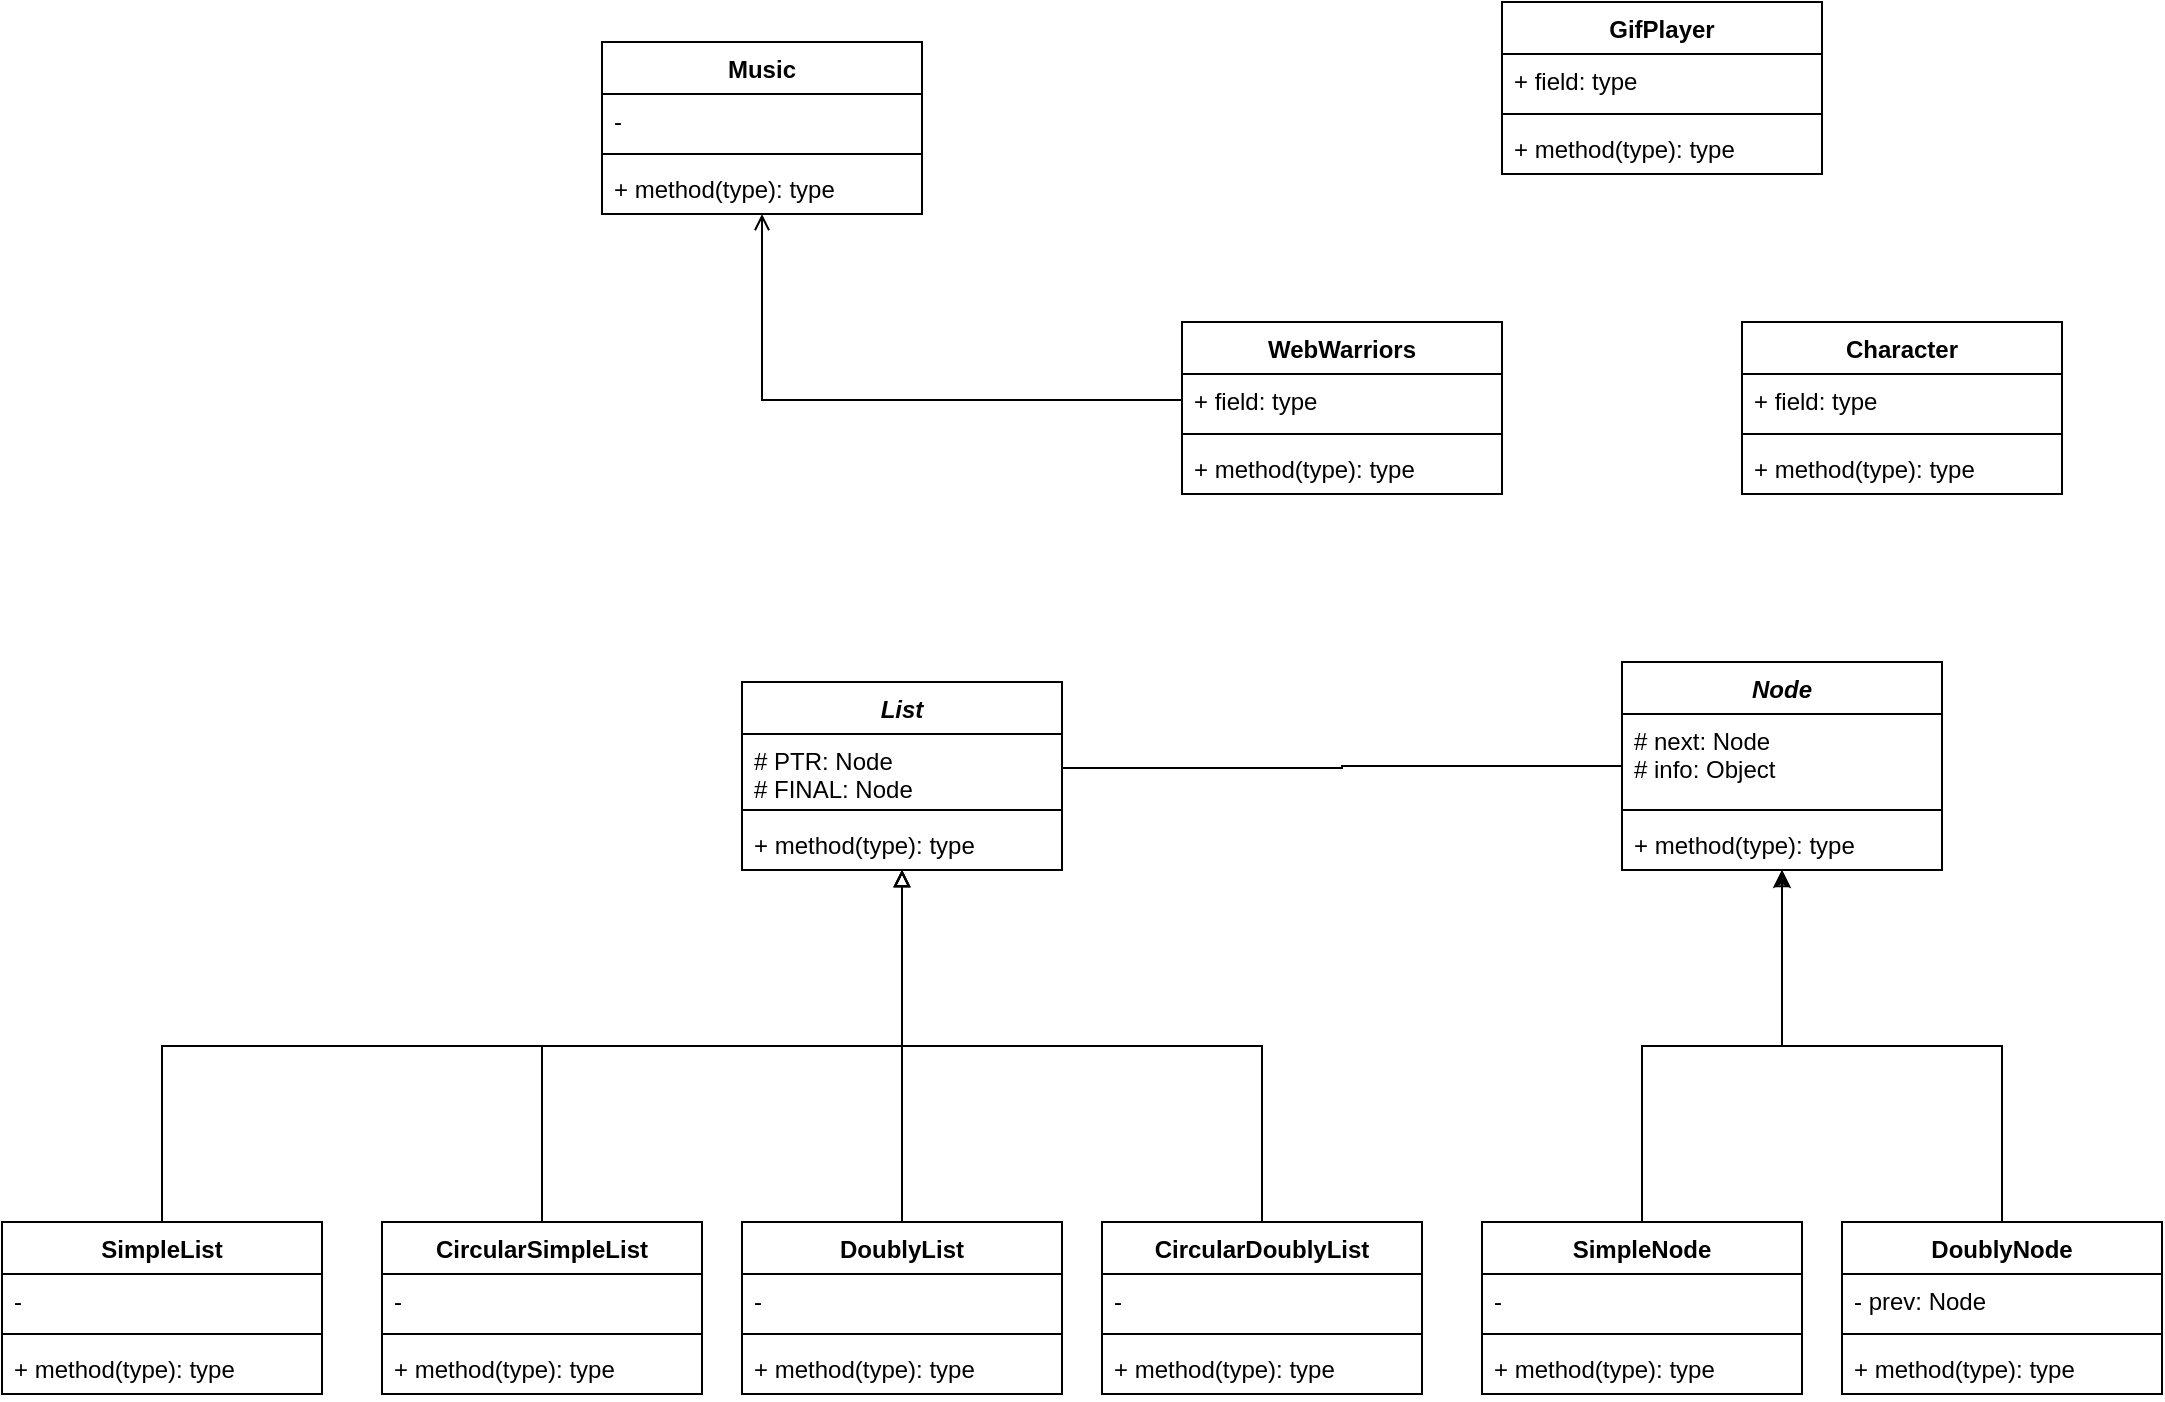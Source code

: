 <mxfile version="24.8.4">
  <diagram name="Página-1" id="no66G18aUI9NBCXY-a2u">
    <mxGraphModel dx="1500" dy="1573" grid="1" gridSize="10" guides="1" tooltips="1" connect="1" arrows="1" fold="1" page="1" pageScale="1" pageWidth="1169" pageHeight="827" math="0" shadow="0">
      <root>
        <mxCell id="0" />
        <mxCell id="1" parent="0" />
        <mxCell id="sptpfzLTfWeSHAtrSv20-1" value="WebWarriors" style="swimlane;fontStyle=1;align=center;verticalAlign=top;childLayout=stackLayout;horizontal=1;startSize=26;horizontalStack=0;resizeParent=1;resizeParentMax=0;resizeLast=0;collapsible=1;marginBottom=0;whiteSpace=wrap;html=1;" parent="1" vertex="1">
          <mxGeometry x="600" width="160" height="86" as="geometry" />
        </mxCell>
        <mxCell id="sptpfzLTfWeSHAtrSv20-2" value="+ field: type" style="text;strokeColor=none;fillColor=none;align=left;verticalAlign=top;spacingLeft=4;spacingRight=4;overflow=hidden;rotatable=0;points=[[0,0.5],[1,0.5]];portConstraint=eastwest;whiteSpace=wrap;html=1;" parent="sptpfzLTfWeSHAtrSv20-1" vertex="1">
          <mxGeometry y="26" width="160" height="26" as="geometry" />
        </mxCell>
        <mxCell id="sptpfzLTfWeSHAtrSv20-3" value="" style="line;strokeWidth=1;fillColor=none;align=left;verticalAlign=middle;spacingTop=-1;spacingLeft=3;spacingRight=3;rotatable=0;labelPosition=right;points=[];portConstraint=eastwest;strokeColor=inherit;" parent="sptpfzLTfWeSHAtrSv20-1" vertex="1">
          <mxGeometry y="52" width="160" height="8" as="geometry" />
        </mxCell>
        <mxCell id="sptpfzLTfWeSHAtrSv20-4" value="+ method(type): type" style="text;strokeColor=none;fillColor=none;align=left;verticalAlign=top;spacingLeft=4;spacingRight=4;overflow=hidden;rotatable=0;points=[[0,0.5],[1,0.5]];portConstraint=eastwest;whiteSpace=wrap;html=1;" parent="sptpfzLTfWeSHAtrSv20-1" vertex="1">
          <mxGeometry y="60" width="160" height="26" as="geometry" />
        </mxCell>
        <mxCell id="sptpfzLTfWeSHAtrSv20-5" value="&lt;i&gt;List&lt;/i&gt;" style="swimlane;fontStyle=1;align=center;verticalAlign=top;childLayout=stackLayout;horizontal=1;startSize=26;horizontalStack=0;resizeParent=1;resizeParentMax=0;resizeLast=0;collapsible=1;marginBottom=0;whiteSpace=wrap;html=1;" parent="1" vertex="1">
          <mxGeometry x="380" y="180" width="160" height="94" as="geometry" />
        </mxCell>
        <mxCell id="sptpfzLTfWeSHAtrSv20-6" value="# PTR: Node&lt;div&gt;# FINAL: Node&lt;/div&gt;" style="text;strokeColor=none;fillColor=none;align=left;verticalAlign=top;spacingLeft=4;spacingRight=4;overflow=hidden;rotatable=0;points=[[0,0.5],[1,0.5]];portConstraint=eastwest;whiteSpace=wrap;html=1;" parent="sptpfzLTfWeSHAtrSv20-5" vertex="1">
          <mxGeometry y="26" width="160" height="34" as="geometry" />
        </mxCell>
        <mxCell id="sptpfzLTfWeSHAtrSv20-7" value="" style="line;strokeWidth=1;fillColor=none;align=left;verticalAlign=middle;spacingTop=-1;spacingLeft=3;spacingRight=3;rotatable=0;labelPosition=right;points=[];portConstraint=eastwest;strokeColor=inherit;" parent="sptpfzLTfWeSHAtrSv20-5" vertex="1">
          <mxGeometry y="60" width="160" height="8" as="geometry" />
        </mxCell>
        <mxCell id="sptpfzLTfWeSHAtrSv20-8" value="+ method(type): type" style="text;strokeColor=none;fillColor=none;align=left;verticalAlign=top;spacingLeft=4;spacingRight=4;overflow=hidden;rotatable=0;points=[[0,0.5],[1,0.5]];portConstraint=eastwest;whiteSpace=wrap;html=1;" parent="sptpfzLTfWeSHAtrSv20-5" vertex="1">
          <mxGeometry y="68" width="160" height="26" as="geometry" />
        </mxCell>
        <mxCell id="sptpfzLTfWeSHAtrSv20-17" style="edgeStyle=orthogonalEdgeStyle;rounded=0;orthogonalLoop=1;jettySize=auto;html=1;exitX=0.5;exitY=0;exitDx=0;exitDy=0;endArrow=block;endFill=0;" parent="1" source="sptpfzLTfWeSHAtrSv20-9" target="sptpfzLTfWeSHAtrSv20-5" edge="1">
          <mxGeometry relative="1" as="geometry" />
        </mxCell>
        <mxCell id="sptpfzLTfWeSHAtrSv20-9" value="SimpleList" style="swimlane;fontStyle=1;align=center;verticalAlign=top;childLayout=stackLayout;horizontal=1;startSize=26;horizontalStack=0;resizeParent=1;resizeParentMax=0;resizeLast=0;collapsible=1;marginBottom=0;whiteSpace=wrap;html=1;" parent="1" vertex="1">
          <mxGeometry x="10" y="450" width="160" height="86" as="geometry" />
        </mxCell>
        <mxCell id="sptpfzLTfWeSHAtrSv20-10" value="-" style="text;strokeColor=none;fillColor=none;align=left;verticalAlign=top;spacingLeft=4;spacingRight=4;overflow=hidden;rotatable=0;points=[[0,0.5],[1,0.5]];portConstraint=eastwest;whiteSpace=wrap;html=1;" parent="sptpfzLTfWeSHAtrSv20-9" vertex="1">
          <mxGeometry y="26" width="160" height="26" as="geometry" />
        </mxCell>
        <mxCell id="sptpfzLTfWeSHAtrSv20-11" value="" style="line;strokeWidth=1;fillColor=none;align=left;verticalAlign=middle;spacingTop=-1;spacingLeft=3;spacingRight=3;rotatable=0;labelPosition=right;points=[];portConstraint=eastwest;strokeColor=inherit;" parent="sptpfzLTfWeSHAtrSv20-9" vertex="1">
          <mxGeometry y="52" width="160" height="8" as="geometry" />
        </mxCell>
        <mxCell id="sptpfzLTfWeSHAtrSv20-12" value="+ method(type): type" style="text;strokeColor=none;fillColor=none;align=left;verticalAlign=top;spacingLeft=4;spacingRight=4;overflow=hidden;rotatable=0;points=[[0,0.5],[1,0.5]];portConstraint=eastwest;whiteSpace=wrap;html=1;" parent="sptpfzLTfWeSHAtrSv20-9" vertex="1">
          <mxGeometry y="60" width="160" height="26" as="geometry" />
        </mxCell>
        <mxCell id="sptpfzLTfWeSHAtrSv20-18" style="edgeStyle=orthogonalEdgeStyle;rounded=0;orthogonalLoop=1;jettySize=auto;html=1;exitX=0.5;exitY=0;exitDx=0;exitDy=0;endArrow=block;endFill=0;" parent="1" source="sptpfzLTfWeSHAtrSv20-13" target="sptpfzLTfWeSHAtrSv20-5" edge="1">
          <mxGeometry relative="1" as="geometry" />
        </mxCell>
        <mxCell id="sptpfzLTfWeSHAtrSv20-13" value="CircularSimpleList" style="swimlane;fontStyle=1;align=center;verticalAlign=top;childLayout=stackLayout;horizontal=1;startSize=26;horizontalStack=0;resizeParent=1;resizeParentMax=0;resizeLast=0;collapsible=1;marginBottom=0;whiteSpace=wrap;html=1;" parent="1" vertex="1">
          <mxGeometry x="200" y="450" width="160" height="86" as="geometry" />
        </mxCell>
        <mxCell id="sptpfzLTfWeSHAtrSv20-14" value="-" style="text;strokeColor=none;fillColor=none;align=left;verticalAlign=top;spacingLeft=4;spacingRight=4;overflow=hidden;rotatable=0;points=[[0,0.5],[1,0.5]];portConstraint=eastwest;whiteSpace=wrap;html=1;" parent="sptpfzLTfWeSHAtrSv20-13" vertex="1">
          <mxGeometry y="26" width="160" height="26" as="geometry" />
        </mxCell>
        <mxCell id="sptpfzLTfWeSHAtrSv20-15" value="" style="line;strokeWidth=1;fillColor=none;align=left;verticalAlign=middle;spacingTop=-1;spacingLeft=3;spacingRight=3;rotatable=0;labelPosition=right;points=[];portConstraint=eastwest;strokeColor=inherit;" parent="sptpfzLTfWeSHAtrSv20-13" vertex="1">
          <mxGeometry y="52" width="160" height="8" as="geometry" />
        </mxCell>
        <mxCell id="sptpfzLTfWeSHAtrSv20-16" value="+ method(type): type" style="text;strokeColor=none;fillColor=none;align=left;verticalAlign=top;spacingLeft=4;spacingRight=4;overflow=hidden;rotatable=0;points=[[0,0.5],[1,0.5]];portConstraint=eastwest;whiteSpace=wrap;html=1;" parent="sptpfzLTfWeSHAtrSv20-13" vertex="1">
          <mxGeometry y="60" width="160" height="26" as="geometry" />
        </mxCell>
        <mxCell id="sptpfzLTfWeSHAtrSv20-19" value="&lt;i&gt;Node&lt;/i&gt;" style="swimlane;fontStyle=1;align=center;verticalAlign=top;childLayout=stackLayout;horizontal=1;startSize=26;horizontalStack=0;resizeParent=1;resizeParentMax=0;resizeLast=0;collapsible=1;marginBottom=0;whiteSpace=wrap;html=1;" parent="1" vertex="1">
          <mxGeometry x="820" y="170" width="160" height="104" as="geometry" />
        </mxCell>
        <mxCell id="sptpfzLTfWeSHAtrSv20-20" value="# next: Node&lt;div&gt;# info: Object&lt;/div&gt;" style="text;strokeColor=none;fillColor=none;align=left;verticalAlign=top;spacingLeft=4;spacingRight=4;overflow=hidden;rotatable=0;points=[[0,0.5],[1,0.5]];portConstraint=eastwest;whiteSpace=wrap;html=1;" parent="sptpfzLTfWeSHAtrSv20-19" vertex="1">
          <mxGeometry y="26" width="160" height="44" as="geometry" />
        </mxCell>
        <mxCell id="sptpfzLTfWeSHAtrSv20-21" value="" style="line;strokeWidth=1;fillColor=none;align=left;verticalAlign=middle;spacingTop=-1;spacingLeft=3;spacingRight=3;rotatable=0;labelPosition=right;points=[];portConstraint=eastwest;strokeColor=inherit;" parent="sptpfzLTfWeSHAtrSv20-19" vertex="1">
          <mxGeometry y="70" width="160" height="8" as="geometry" />
        </mxCell>
        <mxCell id="sptpfzLTfWeSHAtrSv20-22" value="+ method(type): type" style="text;strokeColor=none;fillColor=none;align=left;verticalAlign=top;spacingLeft=4;spacingRight=4;overflow=hidden;rotatable=0;points=[[0,0.5],[1,0.5]];portConstraint=eastwest;whiteSpace=wrap;html=1;" parent="sptpfzLTfWeSHAtrSv20-19" vertex="1">
          <mxGeometry y="78" width="160" height="26" as="geometry" />
        </mxCell>
        <mxCell id="sptpfzLTfWeSHAtrSv20-27" style="edgeStyle=orthogonalEdgeStyle;rounded=0;orthogonalLoop=1;jettySize=auto;html=1;exitX=0.5;exitY=0;exitDx=0;exitDy=0;endArrow=block;endFill=0;" parent="1" source="sptpfzLTfWeSHAtrSv20-23" target="sptpfzLTfWeSHAtrSv20-19" edge="1">
          <mxGeometry relative="1" as="geometry" />
        </mxCell>
        <mxCell id="sptpfzLTfWeSHAtrSv20-23" value="SimpleNode" style="swimlane;fontStyle=1;align=center;verticalAlign=top;childLayout=stackLayout;horizontal=1;startSize=26;horizontalStack=0;resizeParent=1;resizeParentMax=0;resizeLast=0;collapsible=1;marginBottom=0;whiteSpace=wrap;html=1;" parent="1" vertex="1">
          <mxGeometry x="750" y="450" width="160" height="86" as="geometry" />
        </mxCell>
        <mxCell id="sptpfzLTfWeSHAtrSv20-24" value="-" style="text;strokeColor=none;fillColor=none;align=left;verticalAlign=top;spacingLeft=4;spacingRight=4;overflow=hidden;rotatable=0;points=[[0,0.5],[1,0.5]];portConstraint=eastwest;whiteSpace=wrap;html=1;" parent="sptpfzLTfWeSHAtrSv20-23" vertex="1">
          <mxGeometry y="26" width="160" height="26" as="geometry" />
        </mxCell>
        <mxCell id="sptpfzLTfWeSHAtrSv20-25" value="" style="line;strokeWidth=1;fillColor=none;align=left;verticalAlign=middle;spacingTop=-1;spacingLeft=3;spacingRight=3;rotatable=0;labelPosition=right;points=[];portConstraint=eastwest;strokeColor=inherit;" parent="sptpfzLTfWeSHAtrSv20-23" vertex="1">
          <mxGeometry y="52" width="160" height="8" as="geometry" />
        </mxCell>
        <mxCell id="sptpfzLTfWeSHAtrSv20-26" value="+ method(type): type" style="text;strokeColor=none;fillColor=none;align=left;verticalAlign=top;spacingLeft=4;spacingRight=4;overflow=hidden;rotatable=0;points=[[0,0.5],[1,0.5]];portConstraint=eastwest;whiteSpace=wrap;html=1;" parent="sptpfzLTfWeSHAtrSv20-23" vertex="1">
          <mxGeometry y="60" width="160" height="26" as="geometry" />
        </mxCell>
        <mxCell id="sptpfzLTfWeSHAtrSv20-28" style="edgeStyle=orthogonalEdgeStyle;rounded=0;orthogonalLoop=1;jettySize=auto;html=1;exitX=1;exitY=0.5;exitDx=0;exitDy=0;endArrow=none;endFill=0;" parent="1" source="sptpfzLTfWeSHAtrSv20-6" target="sptpfzLTfWeSHAtrSv20-19" edge="1">
          <mxGeometry relative="1" as="geometry" />
        </mxCell>
        <mxCell id="RfS6DUSDiNO2roSs5a4l-10" style="edgeStyle=orthogonalEdgeStyle;rounded=0;orthogonalLoop=1;jettySize=auto;html=1;exitX=0.5;exitY=0;exitDx=0;exitDy=0;" edge="1" parent="1" source="RfS6DUSDiNO2roSs5a4l-1" target="sptpfzLTfWeSHAtrSv20-19">
          <mxGeometry relative="1" as="geometry" />
        </mxCell>
        <mxCell id="RfS6DUSDiNO2roSs5a4l-1" value="DoublyNode" style="swimlane;fontStyle=1;align=center;verticalAlign=top;childLayout=stackLayout;horizontal=1;startSize=26;horizontalStack=0;resizeParent=1;resizeParentMax=0;resizeLast=0;collapsible=1;marginBottom=0;whiteSpace=wrap;html=1;" vertex="1" parent="1">
          <mxGeometry x="930" y="450" width="160" height="86" as="geometry" />
        </mxCell>
        <mxCell id="RfS6DUSDiNO2roSs5a4l-2" value="- prev: Node" style="text;strokeColor=none;fillColor=none;align=left;verticalAlign=top;spacingLeft=4;spacingRight=4;overflow=hidden;rotatable=0;points=[[0,0.5],[1,0.5]];portConstraint=eastwest;whiteSpace=wrap;html=1;" vertex="1" parent="RfS6DUSDiNO2roSs5a4l-1">
          <mxGeometry y="26" width="160" height="26" as="geometry" />
        </mxCell>
        <mxCell id="RfS6DUSDiNO2roSs5a4l-3" value="" style="line;strokeWidth=1;fillColor=none;align=left;verticalAlign=middle;spacingTop=-1;spacingLeft=3;spacingRight=3;rotatable=0;labelPosition=right;points=[];portConstraint=eastwest;strokeColor=inherit;" vertex="1" parent="RfS6DUSDiNO2roSs5a4l-1">
          <mxGeometry y="52" width="160" height="8" as="geometry" />
        </mxCell>
        <mxCell id="RfS6DUSDiNO2roSs5a4l-4" value="+ method(type): type" style="text;strokeColor=none;fillColor=none;align=left;verticalAlign=top;spacingLeft=4;spacingRight=4;overflow=hidden;rotatable=0;points=[[0,0.5],[1,0.5]];portConstraint=eastwest;whiteSpace=wrap;html=1;" vertex="1" parent="RfS6DUSDiNO2roSs5a4l-1">
          <mxGeometry y="60" width="160" height="26" as="geometry" />
        </mxCell>
        <mxCell id="RfS6DUSDiNO2roSs5a4l-9" style="edgeStyle=orthogonalEdgeStyle;rounded=0;orthogonalLoop=1;jettySize=auto;html=1;exitX=0.5;exitY=0;exitDx=0;exitDy=0;endArrow=block;endFill=0;" edge="1" parent="1" source="RfS6DUSDiNO2roSs5a4l-5" target="sptpfzLTfWeSHAtrSv20-5">
          <mxGeometry relative="1" as="geometry" />
        </mxCell>
        <mxCell id="RfS6DUSDiNO2roSs5a4l-5" value="DoublyList" style="swimlane;fontStyle=1;align=center;verticalAlign=top;childLayout=stackLayout;horizontal=1;startSize=26;horizontalStack=0;resizeParent=1;resizeParentMax=0;resizeLast=0;collapsible=1;marginBottom=0;whiteSpace=wrap;html=1;" vertex="1" parent="1">
          <mxGeometry x="380" y="450" width="160" height="86" as="geometry" />
        </mxCell>
        <mxCell id="RfS6DUSDiNO2roSs5a4l-6" value="-" style="text;strokeColor=none;fillColor=none;align=left;verticalAlign=top;spacingLeft=4;spacingRight=4;overflow=hidden;rotatable=0;points=[[0,0.5],[1,0.5]];portConstraint=eastwest;whiteSpace=wrap;html=1;" vertex="1" parent="RfS6DUSDiNO2roSs5a4l-5">
          <mxGeometry y="26" width="160" height="26" as="geometry" />
        </mxCell>
        <mxCell id="RfS6DUSDiNO2roSs5a4l-7" value="" style="line;strokeWidth=1;fillColor=none;align=left;verticalAlign=middle;spacingTop=-1;spacingLeft=3;spacingRight=3;rotatable=0;labelPosition=right;points=[];portConstraint=eastwest;strokeColor=inherit;" vertex="1" parent="RfS6DUSDiNO2roSs5a4l-5">
          <mxGeometry y="52" width="160" height="8" as="geometry" />
        </mxCell>
        <mxCell id="RfS6DUSDiNO2roSs5a4l-8" value="+ method(type): type" style="text;strokeColor=none;fillColor=none;align=left;verticalAlign=top;spacingLeft=4;spacingRight=4;overflow=hidden;rotatable=0;points=[[0,0.5],[1,0.5]];portConstraint=eastwest;whiteSpace=wrap;html=1;" vertex="1" parent="RfS6DUSDiNO2roSs5a4l-5">
          <mxGeometry y="60" width="160" height="26" as="geometry" />
        </mxCell>
        <mxCell id="RfS6DUSDiNO2roSs5a4l-15" style="edgeStyle=orthogonalEdgeStyle;rounded=0;orthogonalLoop=1;jettySize=auto;html=1;exitX=0.5;exitY=0;exitDx=0;exitDy=0;endArrow=block;endFill=0;" edge="1" parent="1" source="RfS6DUSDiNO2roSs5a4l-11" target="sptpfzLTfWeSHAtrSv20-5">
          <mxGeometry relative="1" as="geometry" />
        </mxCell>
        <mxCell id="RfS6DUSDiNO2roSs5a4l-11" value="CircularDoublyList" style="swimlane;fontStyle=1;align=center;verticalAlign=top;childLayout=stackLayout;horizontal=1;startSize=26;horizontalStack=0;resizeParent=1;resizeParentMax=0;resizeLast=0;collapsible=1;marginBottom=0;whiteSpace=wrap;html=1;" vertex="1" parent="1">
          <mxGeometry x="560" y="450" width="160" height="86" as="geometry" />
        </mxCell>
        <mxCell id="RfS6DUSDiNO2roSs5a4l-12" value="-" style="text;strokeColor=none;fillColor=none;align=left;verticalAlign=top;spacingLeft=4;spacingRight=4;overflow=hidden;rotatable=0;points=[[0,0.5],[1,0.5]];portConstraint=eastwest;whiteSpace=wrap;html=1;" vertex="1" parent="RfS6DUSDiNO2roSs5a4l-11">
          <mxGeometry y="26" width="160" height="26" as="geometry" />
        </mxCell>
        <mxCell id="RfS6DUSDiNO2roSs5a4l-13" value="" style="line;strokeWidth=1;fillColor=none;align=left;verticalAlign=middle;spacingTop=-1;spacingLeft=3;spacingRight=3;rotatable=0;labelPosition=right;points=[];portConstraint=eastwest;strokeColor=inherit;" vertex="1" parent="RfS6DUSDiNO2roSs5a4l-11">
          <mxGeometry y="52" width="160" height="8" as="geometry" />
        </mxCell>
        <mxCell id="RfS6DUSDiNO2roSs5a4l-14" value="+ method(type): type" style="text;strokeColor=none;fillColor=none;align=left;verticalAlign=top;spacingLeft=4;spacingRight=4;overflow=hidden;rotatable=0;points=[[0,0.5],[1,0.5]];portConstraint=eastwest;whiteSpace=wrap;html=1;" vertex="1" parent="RfS6DUSDiNO2roSs5a4l-11">
          <mxGeometry y="60" width="160" height="26" as="geometry" />
        </mxCell>
        <mxCell id="RfS6DUSDiNO2roSs5a4l-16" value="Music" style="swimlane;fontStyle=1;align=center;verticalAlign=top;childLayout=stackLayout;horizontal=1;startSize=26;horizontalStack=0;resizeParent=1;resizeParentMax=0;resizeLast=0;collapsible=1;marginBottom=0;whiteSpace=wrap;html=1;" vertex="1" parent="1">
          <mxGeometry x="310" y="-140" width="160" height="86" as="geometry" />
        </mxCell>
        <mxCell id="RfS6DUSDiNO2roSs5a4l-17" value="-" style="text;strokeColor=none;fillColor=none;align=left;verticalAlign=top;spacingLeft=4;spacingRight=4;overflow=hidden;rotatable=0;points=[[0,0.5],[1,0.5]];portConstraint=eastwest;whiteSpace=wrap;html=1;" vertex="1" parent="RfS6DUSDiNO2roSs5a4l-16">
          <mxGeometry y="26" width="160" height="26" as="geometry" />
        </mxCell>
        <mxCell id="RfS6DUSDiNO2roSs5a4l-18" value="" style="line;strokeWidth=1;fillColor=none;align=left;verticalAlign=middle;spacingTop=-1;spacingLeft=3;spacingRight=3;rotatable=0;labelPosition=right;points=[];portConstraint=eastwest;strokeColor=inherit;" vertex="1" parent="RfS6DUSDiNO2roSs5a4l-16">
          <mxGeometry y="52" width="160" height="8" as="geometry" />
        </mxCell>
        <mxCell id="RfS6DUSDiNO2roSs5a4l-19" value="+ method(type): type" style="text;strokeColor=none;fillColor=none;align=left;verticalAlign=top;spacingLeft=4;spacingRight=4;overflow=hidden;rotatable=0;points=[[0,0.5],[1,0.5]];portConstraint=eastwest;whiteSpace=wrap;html=1;" vertex="1" parent="RfS6DUSDiNO2roSs5a4l-16">
          <mxGeometry y="60" width="160" height="26" as="geometry" />
        </mxCell>
        <mxCell id="RfS6DUSDiNO2roSs5a4l-20" style="edgeStyle=orthogonalEdgeStyle;rounded=0;orthogonalLoop=1;jettySize=auto;html=1;exitX=0;exitY=0.5;exitDx=0;exitDy=0;endArrow=open;endFill=0;" edge="1" parent="1" source="sptpfzLTfWeSHAtrSv20-2" target="RfS6DUSDiNO2roSs5a4l-16">
          <mxGeometry relative="1" as="geometry" />
        </mxCell>
        <mxCell id="RfS6DUSDiNO2roSs5a4l-21" value="Character" style="swimlane;fontStyle=1;align=center;verticalAlign=top;childLayout=stackLayout;horizontal=1;startSize=26;horizontalStack=0;resizeParent=1;resizeParentMax=0;resizeLast=0;collapsible=1;marginBottom=0;whiteSpace=wrap;html=1;" vertex="1" parent="1">
          <mxGeometry x="880" width="160" height="86" as="geometry" />
        </mxCell>
        <mxCell id="RfS6DUSDiNO2roSs5a4l-22" value="+ field: type" style="text;strokeColor=none;fillColor=none;align=left;verticalAlign=top;spacingLeft=4;spacingRight=4;overflow=hidden;rotatable=0;points=[[0,0.5],[1,0.5]];portConstraint=eastwest;whiteSpace=wrap;html=1;" vertex="1" parent="RfS6DUSDiNO2roSs5a4l-21">
          <mxGeometry y="26" width="160" height="26" as="geometry" />
        </mxCell>
        <mxCell id="RfS6DUSDiNO2roSs5a4l-23" value="" style="line;strokeWidth=1;fillColor=none;align=left;verticalAlign=middle;spacingTop=-1;spacingLeft=3;spacingRight=3;rotatable=0;labelPosition=right;points=[];portConstraint=eastwest;strokeColor=inherit;" vertex="1" parent="RfS6DUSDiNO2roSs5a4l-21">
          <mxGeometry y="52" width="160" height="8" as="geometry" />
        </mxCell>
        <mxCell id="RfS6DUSDiNO2roSs5a4l-24" value="+ method(type): type" style="text;strokeColor=none;fillColor=none;align=left;verticalAlign=top;spacingLeft=4;spacingRight=4;overflow=hidden;rotatable=0;points=[[0,0.5],[1,0.5]];portConstraint=eastwest;whiteSpace=wrap;html=1;" vertex="1" parent="RfS6DUSDiNO2roSs5a4l-21">
          <mxGeometry y="60" width="160" height="26" as="geometry" />
        </mxCell>
        <mxCell id="RfS6DUSDiNO2roSs5a4l-25" value="GifPlayer" style="swimlane;fontStyle=1;align=center;verticalAlign=top;childLayout=stackLayout;horizontal=1;startSize=26;horizontalStack=0;resizeParent=1;resizeParentMax=0;resizeLast=0;collapsible=1;marginBottom=0;whiteSpace=wrap;html=1;" vertex="1" parent="1">
          <mxGeometry x="760" y="-160" width="160" height="86" as="geometry" />
        </mxCell>
        <mxCell id="RfS6DUSDiNO2roSs5a4l-26" value="+ field: type" style="text;strokeColor=none;fillColor=none;align=left;verticalAlign=top;spacingLeft=4;spacingRight=4;overflow=hidden;rotatable=0;points=[[0,0.5],[1,0.5]];portConstraint=eastwest;whiteSpace=wrap;html=1;" vertex="1" parent="RfS6DUSDiNO2roSs5a4l-25">
          <mxGeometry y="26" width="160" height="26" as="geometry" />
        </mxCell>
        <mxCell id="RfS6DUSDiNO2roSs5a4l-27" value="" style="line;strokeWidth=1;fillColor=none;align=left;verticalAlign=middle;spacingTop=-1;spacingLeft=3;spacingRight=3;rotatable=0;labelPosition=right;points=[];portConstraint=eastwest;strokeColor=inherit;" vertex="1" parent="RfS6DUSDiNO2roSs5a4l-25">
          <mxGeometry y="52" width="160" height="8" as="geometry" />
        </mxCell>
        <mxCell id="RfS6DUSDiNO2roSs5a4l-28" value="+ method(type): type" style="text;strokeColor=none;fillColor=none;align=left;verticalAlign=top;spacingLeft=4;spacingRight=4;overflow=hidden;rotatable=0;points=[[0,0.5],[1,0.5]];portConstraint=eastwest;whiteSpace=wrap;html=1;" vertex="1" parent="RfS6DUSDiNO2roSs5a4l-25">
          <mxGeometry y="60" width="160" height="26" as="geometry" />
        </mxCell>
      </root>
    </mxGraphModel>
  </diagram>
</mxfile>
